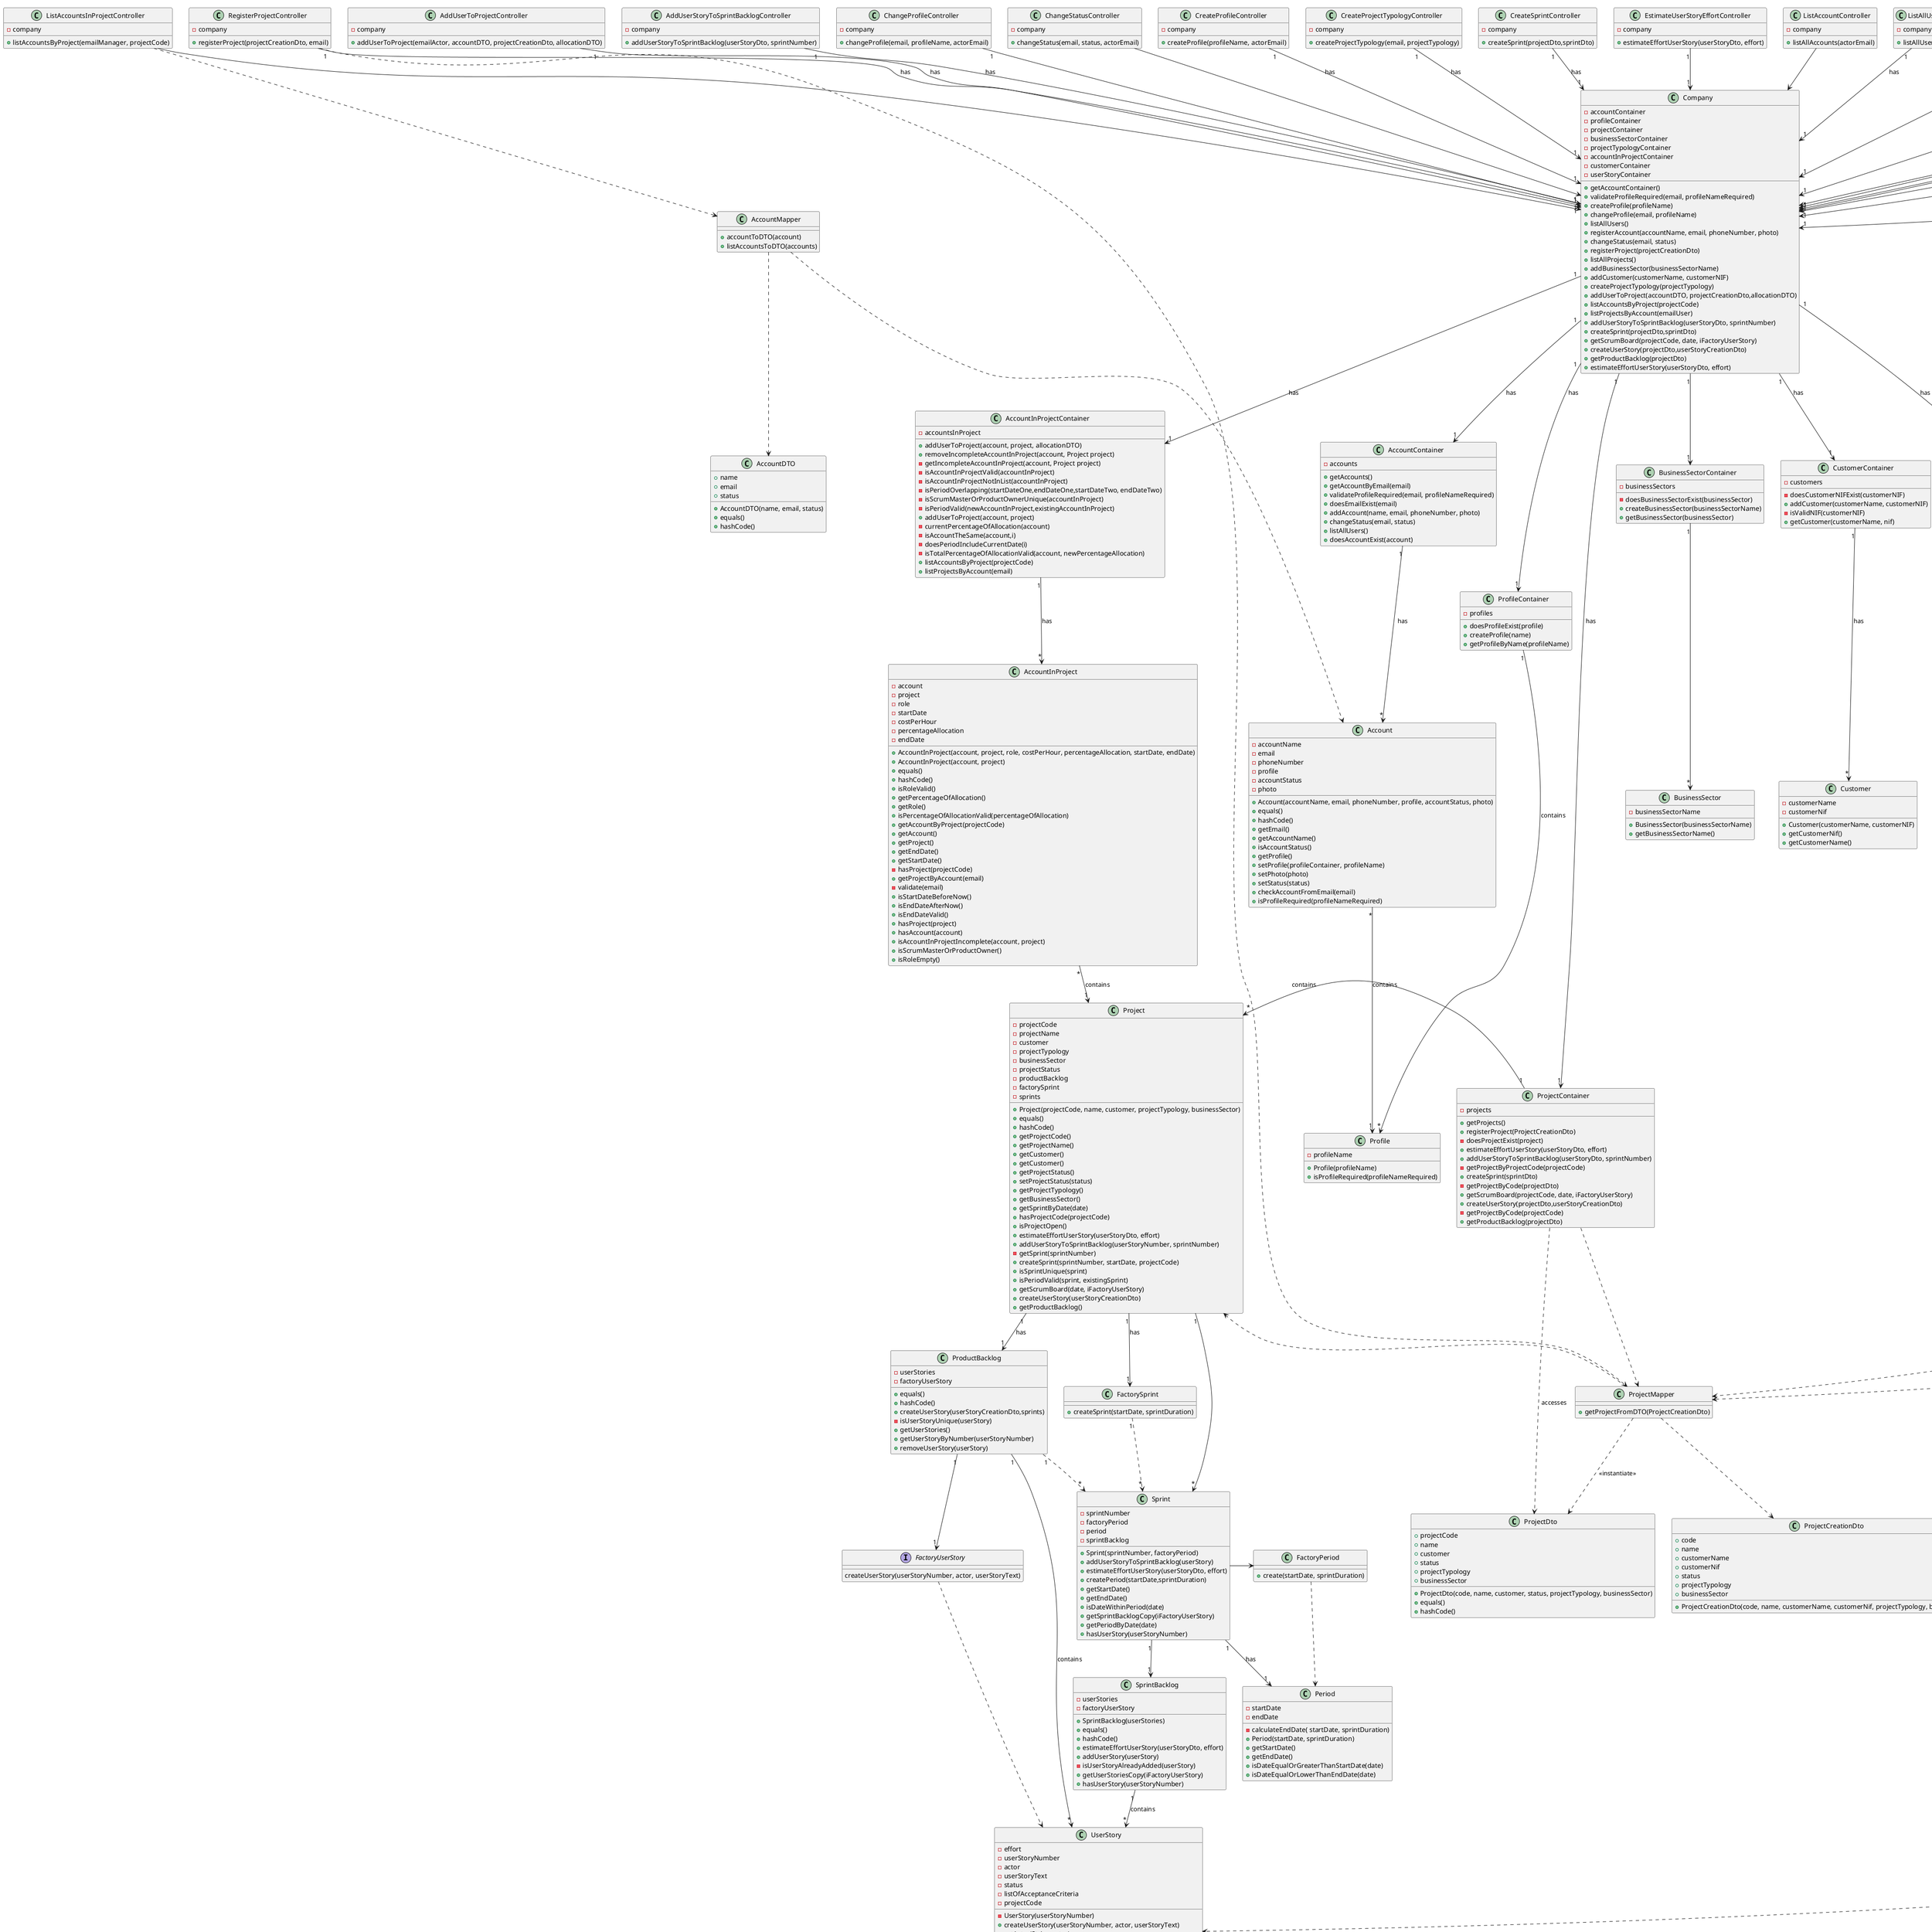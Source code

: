 @startuml
class AddBusinessSectorController {
-company
+addBusinessSector(businessSectorName, email)
}

class AddCustomerController {
-company
+addCustomer(customerName, customerNIF, email)
}

class AddUserToProjectController {
-company
+addUserToProject(emailActor, accountDTO, projectCreationDto, allocationDTO)
}

class "AddUserStoryToSprintBacklogController" {
- company
+ addUserStoryToSprintBacklog(userStoryDto, sprintNumber)
}

class ChangeProfileController {
-company
+changeProfile(email, profileName, actorEmail)
}

class ChangeStatusController {
-company
+changeStatus(email, status, actorEmail)
}

class CreateProfileController {
-company
+createProfile(profileName, actorEmail)
}

class CreateProjectTypologyController {
-company
+createProjectTypology(email, projectTypology)
}

class CreateSprintController {
-company
+createSprint(projectDto,sprintDto)
}

class EstimateUserStoryEffortController{
-company
+estimateEffortUserStory(userStoryDto, effort)
}

class GetListOfProjectsController {
-company
+getListOfProjects(email)
}

class "GetProductBacklogController" {
-company
+getProductBacklog(projectDto)
}

class ListAccountController {
-company
+listAllAccounts(actorEmail)
}

class ListAccountsInProjectController {
-company
+listAccountsByProject(emailManager, projectCode)
}

class ListAllUsersController {
-company
+listAllUsers(actorEmail)
}

class ListProjectInAccountController {
-company
+listProjectsByAccount(emailUser)
}

class RegisterAccountController {
-company
+registerAccount(name, email, phoneNumber, photo, actorEmail)
}

class RegisterProjectController {
-company
+registerProject(projectCreationDto, email)
}

class ViewScrumBoardController {
-company
+getScrumBoard(projectDto, date, iFactoryUserStory)
}

class Company {
-accountContainer
-profileContainer
-projectContainer
-businessSectorContainer
-projectTypologyContainer
-accountInProjectContainer
-customerContainer
+getAccountContainer()
+validateProfileRequired(email, profileNameRequired)
+createProfile(profileName)
+changeProfile(email, profileName)
+listAllUsers()
+registerAccount(accountName, email, phoneNumber, photo)
+changeStatus(email, status)
+registerProject(projectCreationDto)
+listAllProjects()
+addBusinessSector(businessSectorName)
+addCustomer(customerName, customerNIF)
+createProjectTypology(projectTypology)
+addUserToProject(accountDTO, projectCreationDto,allocationDTO)
+listAccountsByProject(projectCode)
+listProjectsByAccount(emailUser)
+addUserStoryToSprintBacklog(userStoryDto, sprintNumber)
+createSprint(projectDto,sprintDto)
+getScrumBoard(projectCode, date, iFactoryUserStory)
-userStoryContainer
+createUserStory(projectDto,userStoryCreationDto)
+getProductBacklog(projectDto)
+estimateEffortUserStory(userStoryDto, effort)
}

class AccountContainer {
-accounts
+getAccounts()
+getAccountByEmail(email)
+validateProfileRequired(email, profileNameRequired)
+doesEmailExist(email)
+addAccount(name, email, phoneNumber, photo)
+changeStatus(email, status)
+listAllUsers()
+doesAccountExist(account)
}

class AccountInProjectContainer {
-accountsInProject
+addUserToProject(account, project, allocationDTO)
+removeIncompleteAccountInProject(account, Project project)
-getIncompleteAccountInProject(account, Project project)
-isAccountInProjectValid(accountInProject)
-isAccountInProjectNotInList(accountInProject)
-isPeriodOverlapping(startDateOne,endDateOne,startDateTwo, endDateTwo)
-isScrumMasterOrProductOwnerUnique(accountInProject)
-isPeriodValid(newAccountInProject,existingAccountInProject)
+addUserToProject(account, project)
-currentPercentageOfAllocation(account)
-isAccountTheSame(account,i)
-doesPeriodIncludeCurrentDate(i)
-isTotalPercentageOfAllocationValid(account, newPercentageAllocation)
+listAccountsByProject(projectCode)
+listProjectsByAccount(email)
}

class BusinessSectorContainer {
-businessSectors
-doesBusinessSectorExist(businessSector)
+createBusinessSector(businessSectorName)
+getBusinessSector(businessSector)
}

class CustomerContainer {
-customers
-doesCustomerNIFExist(customerNIF)
+addCustomer(customerName, customerNIF)
-isValidNIF(customerNIF)
+getCustomer(customerName, nif)
}

class "CreateUserStoryController" {
- company
+ createUserStory(projectDto,userStoryCreationDto)
}

class ProfileContainer {
-profiles
+doesProfileExist(profile)
+createProfile(name)
+getProfileByName(profileName)
}

class ProjectContainer {
-projects
+getProjects()
+registerProject(ProjectCreationDto)
-doesProjectExist(project)
+estimateEffortUserStory(userStoryDto, effort)
+addUserStoryToSprintBacklog(userStoryDto, sprintNumber)
-getProjectByProjectCode(projectCode)
+createSprint(sprintDto)
-getProjectByCode(projectDto)
+getScrumBoard(projectCode, date, iFactoryUserStory)
+ createUserStory(projectDto,userStoryCreationDto)
-getProjectByCode(projectCode)
+getProductBacklog(projectDto)
}

class ProjectTypologyContainer {
-typologies
+doesTypologyExist(projectTypology)
+createProjectTypology(projectTypology)
+getProjectTypology(typology)
}

class Account {
-accountName
-email
-phoneNumber
-profile
-accountStatus
-photo
+Account(accountName, email, phoneNumber, profile, accountStatus, photo)
+equals()
+hashCode()
+getEmail()
+getAccountName()
+isAccountStatus()
+getProfile()
+setProfile(profileContainer, profileName)
+setPhoto(photo)
+setStatus(status)
+checkAccountFromEmail(email)
+isProfileRequired(profileNameRequired)
}

class AccountInProject {
-account
-project
-role
-startDate
-costPerHour
-percentageAllocation
-endDate
+AccountInProject(account, project, role, costPerHour, percentageAllocation, startDate, endDate)
+AccountInProject(account, project)
+equals()
+hashCode()
+isRoleValid()
+getPercentageOfAllocation()
+getRole()
+isPercentageOfAllocationValid(percentageOfAllocation)
+getAccountByProject(projectCode)
+getAccount()
+getProject()
+getEndDate()
+getStartDate()
-hasProject(projectCode)
+getProjectByAccount(email)
-validate(email)
+isStartDateBeforeNow()
+isEndDateAfterNow()
+isEndDateValid()
+hasProject(project)
+hasAccount(account)
+isAccountInProjectIncomplete(account, project)
+isScrumMasterOrProductOwner()
+isRoleEmpty()
}

class BusinessSector {
-businessSectorName
+BusinessSector(businessSectorName)
+getBusinessSectorName()
}

class Customer {
-customerName
-customerNif
+Customer(customerName, customerNIF)
+getCustomerNif()
+getCustomerName()
}

class Period {
-startDate
-endDate
-calculateEndDate( startDate, sprintDuration)
+Period(startDate, sprintDuration)
+getStartDate()
+getEndDate()
+isDateEqualOrGreaterThanStartDate(date)
+isDateEqualOrLowerThanEndDate(date)
}

class Profile {
-profileName
+Profile(profileName)
+isProfileRequired(profileNameRequired)
}

class Project {
-projectCode
-projectName
-customer
-projectTypology
-businessSector
-projectStatus
-productBacklog
-factorySprint
-sprints
+Project(projectCode, name, customer, projectTypology, businessSector)
+equals()
+hashCode()
+getProjectCode()
+getProjectName()
+getCustomer()
+getCustomer()
+getProjectStatus()
+setProjectStatus(status)
+getProjectTypology()
+getBusinessSector()
+getSprintByDate(date)
+hasProjectCode(projectCode)
+isProjectOpen()
+estimateEffortUserStory(userStoryDto, effort)
+addUserStoryToSprintBacklog(userStoryNumber, sprintNumber)
-getSprint(sprintNumber)
+createSprint(sprintNumber, startDate, projectCode)
+isSprintUnique(sprint)
+isPeriodValid(sprint, existingSprint)
+getScrumBoard(date, iFactoryUserStory)
+createUserStory(userStoryCreationDto)
+getProductBacklog()
}

class ProjectTypology {
-projectTypologyName
+ProjectTypology(projectTypologyName)
+equals()
+hashCode()
+getProjectTypologyName()
+checkProjectTypologyFromName(projectTypologyName)
}

class "Sprint"{
-sprintNumber
-factoryPeriod
-period
-sprintBacklog
+Sprint(sprintNumber, factoryPeriod)
+addUserStoryToSprintBacklog(userStory)
+estimateEffortUserStory(userStoryDto, effort)
+createPeriod(startDate,sprintDuration)
+getStartDate()
+getEndDate()
+isDateWithinPeriod(date)
+getSprintBacklogCopy(iFactoryUserStory)
+getPeriodByDate(date)
+hasUserStory(userStoryNumber)

}

class "ProductBacklog" {
-userStories
-factoryUserStory
+equals()
+hashCode()
+ createUserStory(userStoryCreationDto,sprints)
-isUserStoryUnique(userStory)
+getUserStories()
+getUserStoryByNumber(userStoryNumber)
+removeUserStory(userStory)
}

class "SprintBacklog" {
-userStories
-factoryUserStory
+SprintBacklog(userStories)
+equals()
+hashCode()
+estimateEffortUserStory(userStoryDto, effort)
+addUserStory(userStory)
-isUserStoryAlreadyAdded(userStory)
+getUserStoriesCopy(iFactoryUserStory)
+hasUserStory(userStoryNumber)
}

class "UserStory"{
-effort
-userStoryNumber
-actor
-userStoryText
-status
-listOfAcceptanceCriteria
-projectCode
-UserStory(userStoryNumber)
+ createUserStory(userStoryNumber, actor, userStoryText)
- setActor(String actor)
- setUserStoryText(String userStoryText)
+ hasUserStoryNumber(String userStoryNumber)
+setEffort(effort)
+getUsNumber()
+getUsStatus()
+setUsStatus()
+getUsText()
+getActor()
+getProjectCode()
+UserStory(projectCode,userStoryNumber, actor, userStoryText)
+estimateEffortUserStory(userStoryDto, effort)
}

class AccountMapper {
+accountToDTO(account)
+listAccountsToDTO(accounts)
}

class ProjectMapper {
+ getProjectFromDTO(ProjectCreationDto)
}

class UserStoryDtoMapper {
+userStoriesToDto(userStory)
}

class UserStoryDtoListAssembler {
+backlogToDto(productBacklog)
+backlogToDto(sprintBacklog, iFactoryUserStory)
}

class AccountDTO {
+name
+email
+status
+AccountDTO(name, email, status)
+equals()
+hashCode()
}

class ProjectDto {
+projectCode
+name
+customer
+status
+projectTypology
+businessSector
+ProjectDto(code, name, customer, status, projectTypology, businessSector)
+equals()
+hashCode()
}

class ProjectCreationDto {
+code
+name
+customerName
+customerNif
+status
+projectTypology
+businessSector
+ProjectCreationDto(code, name, customerName, customerNif, projectTypology, businessSector)
}

class "UserStoryCreationDto"{
+userStoryNumber
+actor
+userStoryText
}

class UserStoryDto {
+userStoryNumber
+userStoryText
+status
}

class FactoryPeriod {
+create(startDate, sprintDuration)
}

class FactorySprint {
+createSprint(startDate, sprintDuration)
}

interface "FactoryUserStory"{
createUserStory(userStoryNumber, actor, userStoryText)
}

enum "Effort"{
-effortValue
+Effort(effortValue)
}

enum "Status"{
-status
+Status(status)
}

'Controller Company link'
'US016'
"ListProjectInAccountController"-->"Company"
'US015'
"GetListOfProjectsController" "1"-->"1" "Company": has
'US014'
"ListAccountsInProjectController" --> "Company"
'US011_US012_US013'
"AddUserToProjectController" "1"-->"1" "Company" :has
“ListAllUsersController” "1"-->"1" "Company" :has
“ListProjectInAccountController” "1"-->"1" "Company" :has
'US010'
"RegisterProjectController" "1"-->"1" "Company": has
'US009'
"AddCustomerController" "1"-->"1" "Company" : has
'US008'
"AddBusinessSectorController" "1"-->"1" "Company" : has
'US007'
"CreateProjectTypologyController""1"-->"1" "Company": has
'US006' 'US005'
"ChangeStatusController" --> "Company"
'US004'
"ListAccountController" --> "Company"
'US003'
"ChangeProfileController" "1"-->"1" "Company"
'US002'
"RegisterAccountController" "1" --> "1" "Company": has
'US001'
"CreateProfileController" "1"-->"1"  "Company" : has
'US017'
"CreateUserStoryController""1"-->"1" "Company"
'US018'
"GetProductBacklogController" "1"-->"1" "Company": has
"GetProductBacklogController" ..> "UserStoryDtoListAssembler"
'US019'
CreateSprintController "1"-->"1" Company: has
'US020'
"AddUserStoryToSprintBacklogController" "1"-->"1" "Company": has
'US021'
"EstimateUserStoryEffortController" "1" --> "1" "Company"
'US022'
"ViewScrumBoardController" --> "Company"
"ViewScrumBoardController" .--> "UserStoryDtoListAssembler"
"Sprint" "1" --> "1" "Period" : has

'Has Assembler link'
"UserStoryDtoListAssembler" ..> "UserStoryDtoMapper"

'Has Mapper link'
'US016'
"ListProjectInAccountController"..> "ProjectMapper"
'US015'
"GetListOfProjectsController" ..> "ProjectMapper"
"ProjectMapper" ..> "ProjectDto": <<instantiate>>
'US014'
"ListAccountsInProjectController" ..> "AccountMapper"
"AccountMapper" ..> "AccountDTO"
"AccountMapper"..>"Account"
'US010'
"ProjectMapper" ..> "ProjectCreationDto"
"ProjectContainer" ..> "ProjectMapper"
"RegisterProjectController" ..> "ProjectMapper"
"ProjectMapper" ..> "Project"
"UserStoryDtoMapper" ..> "UserStory"

'Company Containers link'
"Company" "1"-->"1" "ProfileContainer": has
"Company" "1"-->"1" "AccountContainer" : has
"Company" "1"-->"1" "ProjectTypologyContainer" : has
"Company" "1"-->"1"  "BusinessSectorContainer"
"Company" "1"-->"1" "CustomerContainer": has
"Company" "1"-->"1" "AccountInProjectContainer": has
"Company" "1"--> "1" "ProjectContainer": has


'Container model link'
"ProfileContainer" "1" --> "*" "Profile": contains
"AccountContainer" "1"--> "*" "Account" :has
"ProjectTypologyContainer" "1"-->"*" "ProjectTypology" : has
"BusinessSectorContainer" "1"-->"*"  "BusinessSector"
"CustomerContainer" "1"-->"*" "Customer": has
"AccountInProjectContainer" "1"--> "*" "AccountInProject" : has
"ProjectContainer" .--> "ProjectDto": accesses
"ProjectContainer" "1" -left-> "*" "Project" : contains


'Account Profile Link'
"Account" "*"--> "1""Profile": contains

'AccountInProject Project link'
"AccountInProject" "*"-->"1""Project": contains

'Project Link'
"Project" "1" --> "*" "Sprint"
"Project" "1" -->"1" "ProductBacklog": has
"Project" "1"-->"1" "FactorySprint": has

'ProductBacklog Link'
"ProductBacklog" "1" --> "*" "UserStory" : contains
"ProductBacklog" "1" --> "1""FactoryUserStory"
"ProductBacklog" "1" ..> "*""Sprint"

'Sprint Link'
"Sprint" "1" --> "1" "SprintBacklog"
"Sprint" -> "FactoryPeriod"

'SprintBacklog Link'
"SprintBacklog" "1" --> "*" "UserStory" : contains

'UserStory Link'
"UserStory" "1" --> "1" "Effort" : has
"UserStory" "1" --> "1" "Status" : has

'FactorySprint Link'
FactorySprint "1"..> "*"Sprint

'FactoryPeriod Link'
"FactoryPeriod" ..> "Period"

'FactoryUserStory Link'
"FactoryUserStory" .--> "UserStory"

'Dto Link'
"UserStoryDtoMapper" .--> "UserStoryDto": instantiates
"UserStoryCreationDto"<.."UserStoryContainer"

@enduml